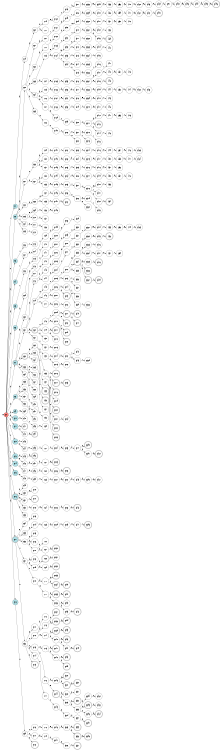 digraph APTAALF {
__start0 [style = invis, shape = none, label = "", width = 0, height = 0];

rankdir=LR;
size="8,5";

s0 [style="filled", color="black", fillcolor="#ff817b" shape="circle", label="q0"];
s1 [style="filled", color="black", fillcolor="powderblue" shape="circle", label="q1"];
s2 [style="filled", color="black", fillcolor="powderblue" shape="circle", label="q2"];
s3 [style="filled", color="black", fillcolor="powderblue" shape="circle", label="q3"];
s4 [style="filled", color="black", fillcolor="powderblue" shape="circle", label="q4"];
s5 [style="filled", color="black", fillcolor="powderblue" shape="circle", label="q5"];
s6 [style="filled", color="black", fillcolor="powderblue" shape="circle", label="q6"];
s7 [style="rounded,filled", color="black", fillcolor="powderblue" shape="doublecircle", label="q7"];
s8 [style="filled", color="black", fillcolor="powderblue" shape="circle", label="q8"];
s9 [style="filled", color="black", fillcolor="powderblue" shape="circle", label="q9"];
s10 [style="filled", color="black", fillcolor="powderblue" shape="circle", label="q10"];
s11 [style="filled", color="black", fillcolor="powderblue" shape="circle", label="q11"];
s12 [style="filled", color="black", fillcolor="powderblue" shape="circle", label="q12"];
s13 [style="filled", color="black", fillcolor="powderblue" shape="circle", label="q13"];
s14 [style="filled", color="black", fillcolor="powderblue" shape="circle", label="q14"];
s15 [style="filled", color="black", fillcolor="powderblue" shape="circle", label="q15"];
s16 [style="rounded,filled", color="black", fillcolor="powderblue" shape="doublecircle", label="q16"];
s17 [style="rounded,filled", color="black", fillcolor="powderblue" shape="doublecircle", label="q17"];
s18 [style="filled", color="black", fillcolor="powderblue" shape="circle", label="q18"];
s19 [style="filled", color="black", fillcolor="white" shape="circle", label="q19"];
s20 [style="filled", color="black", fillcolor="white" shape="circle", label="q20"];
s21 [style="filled", color="black", fillcolor="white" shape="circle", label="q21"];
s22 [style="filled", color="black", fillcolor="white" shape="circle", label="q22"];
s23 [style="filled", color="black", fillcolor="white" shape="circle", label="q23"];
s24 [style="filled", color="black", fillcolor="white" shape="circle", label="q24"];
s25 [style="filled", color="black", fillcolor="white" shape="circle", label="q25"];
s26 [style="filled", color="black", fillcolor="white" shape="circle", label="q26"];
s27 [style="filled", color="black", fillcolor="white" shape="circle", label="q27"];
s28 [style="filled", color="black", fillcolor="white" shape="circle", label="q28"];
s29 [style="filled", color="black", fillcolor="white" shape="circle", label="q29"];
s30 [style="filled", color="black", fillcolor="white" shape="circle", label="q30"];
s31 [style="filled", color="black", fillcolor="white" shape="circle", label="q31"];
s32 [style="rounded,filled", color="black", fillcolor="white" shape="doublecircle", label="q32"];
s33 [style="filled", color="black", fillcolor="white" shape="circle", label="q33"];
s34 [style="filled", color="black", fillcolor="white" shape="circle", label="q34"];
s35 [style="filled", color="black", fillcolor="white" shape="circle", label="q35"];
s36 [style="filled", color="black", fillcolor="white" shape="circle", label="q36"];
s37 [style="filled", color="black", fillcolor="white" shape="circle", label="q37"];
s38 [style="filled", color="black", fillcolor="white" shape="circle", label="q38"];
s39 [style="filled", color="black", fillcolor="white" shape="circle", label="q39"];
s40 [style="filled", color="black", fillcolor="white" shape="circle", label="q40"];
s41 [style="rounded,filled", color="black", fillcolor="white" shape="doublecircle", label="q41"];
s42 [style="filled", color="black", fillcolor="white" shape="circle", label="q42"];
s43 [style="filled", color="black", fillcolor="white" shape="circle", label="q43"];
s44 [style="filled", color="black", fillcolor="white" shape="circle", label="q44"];
s45 [style="filled", color="black", fillcolor="white" shape="circle", label="q45"];
s46 [style="filled", color="black", fillcolor="white" shape="circle", label="q46"];
s47 [style="filled", color="black", fillcolor="white" shape="circle", label="q47"];
s48 [style="filled", color="black", fillcolor="white" shape="circle", label="q48"];
s49 [style="filled", color="black", fillcolor="white" shape="circle", label="q49"];
s50 [style="filled", color="black", fillcolor="white" shape="circle", label="q50"];
s51 [style="filled", color="black", fillcolor="white" shape="circle", label="q51"];
s52 [style="filled", color="black", fillcolor="white" shape="circle", label="q52"];
s53 [style="filled", color="black", fillcolor="white" shape="circle", label="q53"];
s54 [style="filled", color="black", fillcolor="white" shape="circle", label="q54"];
s55 [style="filled", color="black", fillcolor="white" shape="circle", label="q55"];
s56 [style="filled", color="black", fillcolor="white" shape="circle", label="q56"];
s57 [style="filled", color="black", fillcolor="white" shape="circle", label="q57"];
s58 [style="filled", color="black", fillcolor="white" shape="circle", label="q58"];
s59 [style="filled", color="black", fillcolor="white" shape="circle", label="q59"];
s60 [style="filled", color="black", fillcolor="white" shape="circle", label="q60"];
s61 [style="filled", color="black", fillcolor="white" shape="circle", label="q61"];
s62 [style="filled", color="black", fillcolor="white" shape="circle", label="q62"];
s63 [style="filled", color="black", fillcolor="white" shape="circle", label="q63"];
s64 [style="filled", color="black", fillcolor="white" shape="circle", label="q64"];
s65 [style="filled", color="black", fillcolor="white" shape="circle", label="q65"];
s66 [style="filled", color="black", fillcolor="white" shape="circle", label="q66"];
s67 [style="filled", color="black", fillcolor="white" shape="circle", label="q67"];
s68 [style="filled", color="black", fillcolor="white" shape="circle", label="q68"];
s69 [style="filled", color="black", fillcolor="white" shape="circle", label="q69"];
s70 [style="filled", color="black", fillcolor="white" shape="circle", label="q70"];
s71 [style="filled", color="black", fillcolor="white" shape="circle", label="q71"];
s72 [style="filled", color="black", fillcolor="white" shape="circle", label="q72"];
s73 [style="filled", color="black", fillcolor="white" shape="circle", label="q73"];
s74 [style="filled", color="black", fillcolor="white" shape="circle", label="q74"];
s75 [style="filled", color="black", fillcolor="white" shape="circle", label="q75"];
s76 [style="filled", color="black", fillcolor="white" shape="circle", label="q76"];
s77 [style="filled", color="black", fillcolor="white" shape="circle", label="q77"];
s78 [style="filled", color="black", fillcolor="white" shape="circle", label="q78"];
s79 [style="filled", color="black", fillcolor="white" shape="circle", label="q79"];
s80 [style="rounded,filled", color="black", fillcolor="white" shape="doublecircle", label="q80"];
s81 [style="filled", color="black", fillcolor="white" shape="circle", label="q81"];
s82 [style="filled", color="black", fillcolor="white" shape="circle", label="q82"];
s83 [style="filled", color="black", fillcolor="white" shape="circle", label="q83"];
s84 [style="filled", color="black", fillcolor="white" shape="circle", label="q84"];
s85 [style="filled", color="black", fillcolor="white" shape="circle", label="q85"];
s86 [style="filled", color="black", fillcolor="white" shape="circle", label="q86"];
s87 [style="filled", color="black", fillcolor="white" shape="circle", label="q87"];
s88 [style="filled", color="black", fillcolor="white" shape="circle", label="q88"];
s89 [style="filled", color="black", fillcolor="white" shape="circle", label="q89"];
s90 [style="filled", color="black", fillcolor="white" shape="circle", label="q90"];
s91 [style="filled", color="black", fillcolor="white" shape="circle", label="q91"];
s92 [style="filled", color="black", fillcolor="white" shape="circle", label="q92"];
s93 [style="filled", color="black", fillcolor="white" shape="circle", label="q93"];
s94 [style="rounded,filled", color="black", fillcolor="white" shape="doublecircle", label="q94"];
s95 [style="filled", color="black", fillcolor="white" shape="circle", label="q95"];
s96 [style="rounded,filled", color="black", fillcolor="white" shape="doublecircle", label="q96"];
s97 [style="filled", color="black", fillcolor="white" shape="circle", label="q97"];
s98 [style="filled", color="black", fillcolor="white" shape="circle", label="q98"];
s99 [style="filled", color="black", fillcolor="white" shape="circle", label="q99"];
s100 [style="filled", color="black", fillcolor="white" shape="circle", label="q100"];
s101 [style="rounded,filled", color="black", fillcolor="white" shape="doublecircle", label="q101"];
s102 [style="filled", color="black", fillcolor="white" shape="circle", label="q102"];
s103 [style="filled", color="black", fillcolor="white" shape="circle", label="q103"];
s104 [style="filled", color="black", fillcolor="white" shape="circle", label="q104"];
s105 [style="filled", color="black", fillcolor="white" shape="circle", label="q105"];
s106 [style="filled", color="black", fillcolor="white" shape="circle", label="q106"];
s107 [style="filled", color="black", fillcolor="white" shape="circle", label="q107"];
s108 [style="filled", color="black", fillcolor="white" shape="circle", label="q108"];
s109 [style="filled", color="black", fillcolor="white" shape="circle", label="q109"];
s110 [style="filled", color="black", fillcolor="white" shape="circle", label="q110"];
s111 [style="filled", color="black", fillcolor="white" shape="circle", label="q111"];
s112 [style="filled", color="black", fillcolor="white" shape="circle", label="q112"];
s113 [style="filled", color="black", fillcolor="white" shape="circle", label="q113"];
s114 [style="filled", color="black", fillcolor="white" shape="circle", label="q114"];
s115 [style="rounded,filled", color="black", fillcolor="white" shape="doublecircle", label="q115"];
s116 [style="filled", color="black", fillcolor="white" shape="circle", label="q116"];
s117 [style="filled", color="black", fillcolor="white" shape="circle", label="q117"];
s118 [style="rounded,filled", color="black", fillcolor="white" shape="doublecircle", label="q118"];
s119 [style="filled", color="black", fillcolor="white" shape="circle", label="q119"];
s120 [style="filled", color="black", fillcolor="white" shape="circle", label="q120"];
s121 [style="filled", color="black", fillcolor="white" shape="circle", label="q121"];
s122 [style="filled", color="black", fillcolor="white" shape="circle", label="q122"];
s123 [style="filled", color="black", fillcolor="white" shape="circle", label="q123"];
s124 [style="filled", color="black", fillcolor="white" shape="circle", label="q124"];
s125 [style="filled", color="black", fillcolor="white" shape="circle", label="q125"];
s126 [style="filled", color="black", fillcolor="white" shape="circle", label="q126"];
s127 [style="filled", color="black", fillcolor="white" shape="circle", label="q127"];
s128 [style="filled", color="black", fillcolor="white" shape="circle", label="q128"];
s129 [style="filled", color="black", fillcolor="white" shape="circle", label="q129"];
s130 [style="filled", color="black", fillcolor="white" shape="circle", label="q130"];
s131 [style="filled", color="black", fillcolor="white" shape="circle", label="q131"];
s132 [style="filled", color="black", fillcolor="white" shape="circle", label="q132"];
s133 [style="filled", color="black", fillcolor="white" shape="circle", label="q133"];
s134 [style="filled", color="black", fillcolor="white" shape="circle", label="q134"];
s135 [style="filled", color="black", fillcolor="white" shape="circle", label="q135"];
s136 [style="filled", color="black", fillcolor="white" shape="circle", label="q136"];
s137 [style="filled", color="black", fillcolor="white" shape="circle", label="q137"];
s138 [style="filled", color="black", fillcolor="white" shape="circle", label="q138"];
s139 [style="filled", color="black", fillcolor="white" shape="circle", label="q139"];
s140 [style="filled", color="black", fillcolor="white" shape="circle", label="q140"];
s141 [style="filled", color="black", fillcolor="white" shape="circle", label="q141"];
s142 [style="filled", color="black", fillcolor="white" shape="circle", label="q142"];
s143 [style="filled", color="black", fillcolor="white" shape="circle", label="q143"];
s144 [style="filled", color="black", fillcolor="white" shape="circle", label="q144"];
s145 [style="filled", color="black", fillcolor="white" shape="circle", label="q145"];
s146 [style="filled", color="black", fillcolor="white" shape="circle", label="q146"];
s147 [style="filled", color="black", fillcolor="white" shape="circle", label="q147"];
s148 [style="filled", color="black", fillcolor="white" shape="circle", label="q148"];
s149 [style="filled", color="black", fillcolor="white" shape="circle", label="q149"];
s150 [style="filled", color="black", fillcolor="white" shape="circle", label="q150"];
s151 [style="filled", color="black", fillcolor="white" shape="circle", label="q151"];
s152 [style="filled", color="black", fillcolor="white" shape="circle", label="q152"];
s153 [style="filled", color="black", fillcolor="white" shape="circle", label="q153"];
s154 [style="filled", color="black", fillcolor="white" shape="circle", label="q154"];
s155 [style="rounded,filled", color="black", fillcolor="white" shape="doublecircle", label="q155"];
s156 [style="rounded,filled", color="black", fillcolor="white" shape="doublecircle", label="q156"];
s157 [style="filled", color="black", fillcolor="white" shape="circle", label="q157"];
s158 [style="filled", color="black", fillcolor="white" shape="circle", label="q158"];
s159 [style="filled", color="black", fillcolor="white" shape="circle", label="q159"];
s160 [style="filled", color="black", fillcolor="white" shape="circle", label="q160"];
s161 [style="filled", color="black", fillcolor="white" shape="circle", label="q161"];
s162 [style="filled", color="black", fillcolor="white" shape="circle", label="q162"];
s163 [style="filled", color="black", fillcolor="white" shape="circle", label="q163"];
s164 [style="filled", color="black", fillcolor="white" shape="circle", label="q164"];
s165 [style="filled", color="black", fillcolor="white" shape="circle", label="q165"];
s166 [style="filled", color="black", fillcolor="white" shape="circle", label="q166"];
s167 [style="filled", color="black", fillcolor="white" shape="circle", label="q167"];
s168 [style="rounded,filled", color="black", fillcolor="white" shape="doublecircle", label="q168"];
s169 [style="filled", color="black", fillcolor="white" shape="circle", label="q169"];
s170 [style="filled", color="black", fillcolor="white" shape="circle", label="q170"];
s171 [style="filled", color="black", fillcolor="white" shape="circle", label="q171"];
s172 [style="filled", color="black", fillcolor="white" shape="circle", label="q172"];
s173 [style="filled", color="black", fillcolor="white" shape="circle", label="q173"];
s174 [style="filled", color="black", fillcolor="white" shape="circle", label="q174"];
s175 [style="filled", color="black", fillcolor="white" shape="circle", label="q175"];
s176 [style="filled", color="black", fillcolor="white" shape="circle", label="q176"];
s177 [style="filled", color="black", fillcolor="white" shape="circle", label="q177"];
s178 [style="filled", color="black", fillcolor="white" shape="circle", label="q178"];
s179 [style="filled", color="black", fillcolor="white" shape="circle", label="q179"];
s180 [style="filled", color="black", fillcolor="white" shape="circle", label="q180"];
s181 [style="filled", color="black", fillcolor="white" shape="circle", label="q181"];
s182 [style="filled", color="black", fillcolor="white" shape="circle", label="q182"];
s183 [style="filled", color="black", fillcolor="white" shape="circle", label="q183"];
s184 [style="filled", color="black", fillcolor="white" shape="circle", label="q184"];
s185 [style="filled", color="black", fillcolor="white" shape="circle", label="q185"];
s186 [style="filled", color="black", fillcolor="white" shape="circle", label="q186"];
s187 [style="filled", color="black", fillcolor="white" shape="circle", label="q187"];
s188 [style="filled", color="black", fillcolor="white" shape="circle", label="q188"];
s189 [style="filled", color="black", fillcolor="white" shape="circle", label="q189"];
s190 [style="filled", color="black", fillcolor="white" shape="circle", label="q190"];
s191 [style="filled", color="black", fillcolor="white" shape="circle", label="q191"];
s192 [style="filled", color="black", fillcolor="white" shape="circle", label="q192"];
s193 [style="filled", color="black", fillcolor="white" shape="circle", label="q193"];
s194 [style="filled", color="black", fillcolor="white" shape="circle", label="q194"];
s195 [style="filled", color="black", fillcolor="white" shape="circle", label="q195"];
s196 [style="filled", color="black", fillcolor="white" shape="circle", label="q196"];
s197 [style="filled", color="black", fillcolor="white" shape="circle", label="q197"];
s198 [style="filled", color="black", fillcolor="white" shape="circle", label="q198"];
s199 [style="filled", color="black", fillcolor="white" shape="circle", label="q199"];
s200 [style="filled", color="black", fillcolor="white" shape="circle", label="q200"];
s201 [style="filled", color="black", fillcolor="white" shape="circle", label="q201"];
s202 [style="filled", color="black", fillcolor="white" shape="circle", label="q202"];
s203 [style="filled", color="black", fillcolor="white" shape="circle", label="q203"];
s204 [style="filled", color="black", fillcolor="white" shape="circle", label="q204"];
s205 [style="filled", color="black", fillcolor="white" shape="circle", label="q205"];
s206 [style="filled", color="black", fillcolor="white" shape="circle", label="q206"];
s207 [style="filled", color="black", fillcolor="white" shape="circle", label="q207"];
s208 [style="filled", color="black", fillcolor="white" shape="circle", label="q208"];
s209 [style="filled", color="black", fillcolor="white" shape="circle", label="q209"];
s210 [style="filled", color="black", fillcolor="white" shape="circle", label="q210"];
s211 [style="rounded,filled", color="black", fillcolor="white" shape="doublecircle", label="q211"];
s212 [style="filled", color="black", fillcolor="white" shape="circle", label="q212"];
s213 [style="filled", color="black", fillcolor="white" shape="circle", label="q213"];
s214 [style="filled", color="black", fillcolor="white" shape="circle", label="q214"];
s215 [style="filled", color="black", fillcolor="white" shape="circle", label="q215"];
s216 [style="rounded,filled", color="black", fillcolor="white" shape="doublecircle", label="q216"];
s217 [style="rounded,filled", color="black", fillcolor="white" shape="doublecircle", label="q217"];
s218 [style="rounded,filled", color="black", fillcolor="white" shape="doublecircle", label="q218"];
s219 [style="filled", color="black", fillcolor="white" shape="circle", label="q219"];
s220 [style="rounded,filled", color="black", fillcolor="white" shape="doublecircle", label="q220"];
s221 [style="filled", color="black", fillcolor="white" shape="circle", label="q221"];
s222 [style="rounded,filled", color="black", fillcolor="white" shape="doublecircle", label="q222"];
s223 [style="rounded,filled", color="black", fillcolor="white" shape="doublecircle", label="q223"];
s224 [style="filled", color="black", fillcolor="white" shape="circle", label="q224"];
s225 [style="rounded,filled", color="black", fillcolor="white" shape="doublecircle", label="q225"];
s226 [style="filled", color="black", fillcolor="white" shape="circle", label="q226"];
s227 [style="filled", color="black", fillcolor="white" shape="circle", label="q227"];
s228 [style="filled", color="black", fillcolor="white" shape="circle", label="q228"];
s229 [style="filled", color="black", fillcolor="white" shape="circle", label="q229"];
s230 [style="rounded,filled", color="black", fillcolor="white" shape="doublecircle", label="q230"];
s231 [style="filled", color="black", fillcolor="white" shape="circle", label="q231"];
s232 [style="rounded,filled", color="black", fillcolor="white" shape="doublecircle", label="q232"];
s233 [style="rounded,filled", color="black", fillcolor="white" shape="doublecircle", label="q233"];
s234 [style="rounded,filled", color="black", fillcolor="white" shape="doublecircle", label="q234"];
s235 [style="rounded,filled", color="black", fillcolor="white" shape="doublecircle", label="q235"];
s236 [style="filled", color="black", fillcolor="white" shape="circle", label="q236"];
s237 [style="rounded,filled", color="black", fillcolor="white" shape="doublecircle", label="q237"];
s238 [style="rounded,filled", color="black", fillcolor="white" shape="doublecircle", label="q238"];
s239 [style="rounded,filled", color="black", fillcolor="white" shape="doublecircle", label="q239"];
s240 [style="filled", color="black", fillcolor="white" shape="circle", label="q240"];
s241 [style="rounded,filled", color="black", fillcolor="white" shape="doublecircle", label="q241"];
s242 [style="filled", color="black", fillcolor="white" shape="circle", label="q242"];
s243 [style="filled", color="black", fillcolor="white" shape="circle", label="q243"];
s244 [style="rounded,filled", color="black", fillcolor="white" shape="doublecircle", label="q244"];
s245 [style="filled", color="black", fillcolor="white" shape="circle", label="q245"];
s246 [style="filled", color="black", fillcolor="white" shape="circle", label="q246"];
s247 [style="filled", color="black", fillcolor="white" shape="circle", label="q247"];
s248 [style="filled", color="black", fillcolor="white" shape="circle", label="q248"];
s249 [style="filled", color="black", fillcolor="white" shape="circle", label="q249"];
s250 [style="filled", color="black", fillcolor="white" shape="circle", label="q250"];
s251 [style="filled", color="black", fillcolor="white" shape="circle", label="q251"];
s252 [style="filled", color="black", fillcolor="white" shape="circle", label="q252"];
s253 [style="filled", color="black", fillcolor="white" shape="circle", label="q253"];
s254 [style="filled", color="black", fillcolor="white" shape="circle", label="q254"];
s255 [style="filled", color="black", fillcolor="white" shape="circle", label="q255"];
s256 [style="filled", color="black", fillcolor="white" shape="circle", label="q256"];
s257 [style="filled", color="black", fillcolor="white" shape="circle", label="q257"];
s258 [style="filled", color="black", fillcolor="white" shape="circle", label="q258"];
s259 [style="filled", color="black", fillcolor="white" shape="circle", label="q259"];
s260 [style="filled", color="black", fillcolor="white" shape="circle", label="q260"];
s261 [style="filled", color="black", fillcolor="white" shape="circle", label="q261"];
s262 [style="filled", color="black", fillcolor="white" shape="circle", label="q262"];
s263 [style="filled", color="black", fillcolor="white" shape="circle", label="q263"];
s264 [style="filled", color="black", fillcolor="white" shape="circle", label="q264"];
s265 [style="filled", color="black", fillcolor="white" shape="circle", label="q265"];
s266 [style="filled", color="black", fillcolor="white" shape="circle", label="q266"];
s267 [style="rounded,filled", color="black", fillcolor="white" shape="doublecircle", label="q267"];
s268 [style="filled", color="black", fillcolor="white" shape="circle", label="q268"];
s269 [style="filled", color="black", fillcolor="white" shape="circle", label="q269"];
s270 [style="filled", color="black", fillcolor="white" shape="circle", label="q270"];
s271 [style="filled", color="black", fillcolor="white" shape="circle", label="q271"];
s272 [style="filled", color="black", fillcolor="white" shape="circle", label="q272"];
s273 [style="filled", color="black", fillcolor="white" shape="circle", label="q273"];
s274 [style="filled", color="black", fillcolor="white" shape="circle", label="q274"];
s275 [style="rounded,filled", color="black", fillcolor="white" shape="doublecircle", label="q275"];
s276 [style="filled", color="black", fillcolor="white" shape="circle", label="q276"];
s277 [style="rounded,filled", color="black", fillcolor="white" shape="doublecircle", label="q277"];
s278 [style="rounded,filled", color="black", fillcolor="white" shape="doublecircle", label="q278"];
s279 [style="rounded,filled", color="black", fillcolor="white" shape="doublecircle", label="q279"];
s280 [style="rounded,filled", color="black", fillcolor="white" shape="doublecircle", label="q280"];
s281 [style="filled", color="black", fillcolor="white" shape="circle", label="q281"];
s282 [style="filled", color="black", fillcolor="white" shape="circle", label="q282"];
s283 [style="rounded,filled", color="black", fillcolor="white" shape="doublecircle", label="q283"];
s284 [style="filled", color="black", fillcolor="white" shape="circle", label="q284"];
s285 [style="filled", color="black", fillcolor="white" shape="circle", label="q285"];
s286 [style="rounded,filled", color="black", fillcolor="white" shape="doublecircle", label="q286"];
s287 [style="filled", color="black", fillcolor="white" shape="circle", label="q287"];
s288 [style="filled", color="black", fillcolor="white" shape="circle", label="q288"];
s289 [style="filled", color="black", fillcolor="white" shape="circle", label="q289"];
s290 [style="rounded,filled", color="black", fillcolor="white" shape="doublecircle", label="q290"];
s291 [style="rounded,filled", color="black", fillcolor="white" shape="doublecircle", label="q291"];
s292 [style="filled", color="black", fillcolor="white" shape="circle", label="q292"];
s293 [style="filled", color="black", fillcolor="white" shape="circle", label="q293"];
s294 [style="rounded,filled", color="black", fillcolor="white" shape="doublecircle", label="q294"];
s295 [style="rounded,filled", color="black", fillcolor="white" shape="doublecircle", label="q295"];
s296 [style="rounded,filled", color="black", fillcolor="white" shape="doublecircle", label="q296"];
s297 [style="filled", color="black", fillcolor="white" shape="circle", label="q297"];
s298 [style="rounded,filled", color="black", fillcolor="white" shape="doublecircle", label="q298"];
s299 [style="rounded,filled", color="black", fillcolor="white" shape="doublecircle", label="q299"];
s300 [style="rounded,filled", color="black", fillcolor="white" shape="doublecircle", label="q300"];
s301 [style="rounded,filled", color="black", fillcolor="white" shape="doublecircle", label="q301"];
s302 [style="filled", color="black", fillcolor="white" shape="circle", label="q302"];
s303 [style="filled", color="black", fillcolor="white" shape="circle", label="q303"];
s304 [style="filled", color="black", fillcolor="white" shape="circle", label="q304"];
s305 [style="filled", color="black", fillcolor="white" shape="circle", label="q305"];
s306 [style="filled", color="black", fillcolor="white" shape="circle", label="q306"];
s307 [style="filled", color="black", fillcolor="white" shape="circle", label="q307"];
s308 [style="filled", color="black", fillcolor="white" shape="circle", label="q308"];
s309 [style="filled", color="black", fillcolor="white" shape="circle", label="q309"];
s310 [style="filled", color="black", fillcolor="white" shape="circle", label="q310"];
s311 [style="filled", color="black", fillcolor="white" shape="circle", label="q311"];
s312 [style="filled", color="black", fillcolor="white" shape="circle", label="q312"];
s313 [style="filled", color="black", fillcolor="white" shape="circle", label="q313"];
s314 [style="filled", color="black", fillcolor="white" shape="circle", label="q314"];
s315 [style="filled", color="black", fillcolor="white" shape="circle", label="q315"];
s316 [style="filled", color="black", fillcolor="white" shape="circle", label="q316"];
s317 [style="filled", color="black", fillcolor="white" shape="circle", label="q317"];
s318 [style="filled", color="black", fillcolor="white" shape="circle", label="q318"];
s319 [style="filled", color="black", fillcolor="white" shape="circle", label="q319"];
s320 [style="filled", color="black", fillcolor="white" shape="circle", label="q320"];
s321 [style="filled", color="black", fillcolor="white" shape="circle", label="q321"];
s322 [style="filled", color="black", fillcolor="white" shape="circle", label="q322"];
s323 [style="filled", color="black", fillcolor="white" shape="circle", label="q323"];
s324 [style="filled", color="black", fillcolor="white" shape="circle", label="q324"];
s325 [style="filled", color="black", fillcolor="white" shape="circle", label="q325"];
s326 [style="filled", color="black", fillcolor="white" shape="circle", label="q326"];
s327 [style="filled", color="black", fillcolor="white" shape="circle", label="q327"];
s328 [style="filled", color="black", fillcolor="white" shape="circle", label="q328"];
s329 [style="filled", color="black", fillcolor="white" shape="circle", label="q329"];
s330 [style="filled", color="black", fillcolor="white" shape="circle", label="q330"];
s331 [style="filled", color="black", fillcolor="white" shape="circle", label="q331"];
s332 [style="filled", color="black", fillcolor="white" shape="circle", label="q332"];
s333 [style="filled", color="black", fillcolor="white" shape="circle", label="q333"];
s334 [style="rounded,filled", color="black", fillcolor="white" shape="doublecircle", label="q334"];
s335 [style="filled", color="black", fillcolor="white" shape="circle", label="q335"];
s336 [style="filled", color="black", fillcolor="white" shape="circle", label="q336"];
s337 [style="filled", color="black", fillcolor="white" shape="circle", label="q337"];
s338 [style="filled", color="black", fillcolor="white" shape="circle", label="q338"];
s339 [style="filled", color="black", fillcolor="white" shape="circle", label="q339"];
s340 [style="rounded,filled", color="black", fillcolor="white" shape="doublecircle", label="q340"];
s341 [style="rounded,filled", color="black", fillcolor="white" shape="doublecircle", label="q341"];
s342 [style="filled", color="black", fillcolor="white" shape="circle", label="q342"];
s343 [style="filled", color="black", fillcolor="white" shape="circle", label="q343"];
s344 [style="filled", color="black", fillcolor="white" shape="circle", label="q344"];
s345 [style="filled", color="black", fillcolor="white" shape="circle", label="q345"];
s346 [style="rounded,filled", color="black", fillcolor="white" shape="doublecircle", label="q346"];
s347 [style="filled", color="black", fillcolor="white" shape="circle", label="q347"];
s348 [style="rounded,filled", color="black", fillcolor="white" shape="doublecircle", label="q348"];
s349 [style="rounded,filled", color="black", fillcolor="white" shape="doublecircle", label="q349"];
s350 [style="rounded,filled", color="black", fillcolor="white" shape="doublecircle", label="q350"];
s351 [style="filled", color="black", fillcolor="white" shape="circle", label="q351"];
s352 [style="rounded,filled", color="black", fillcolor="white" shape="doublecircle", label="q352"];
s353 [style="filled", color="black", fillcolor="white" shape="circle", label="q353"];
s354 [style="filled", color="black", fillcolor="white" shape="circle", label="q354"];
s355 [style="rounded,filled", color="black", fillcolor="white" shape="doublecircle", label="q355"];
s356 [style="rounded,filled", color="black", fillcolor="white" shape="doublecircle", label="q356"];
s357 [style="rounded,filled", color="black", fillcolor="white" shape="doublecircle", label="q357"];
s358 [style="filled", color="black", fillcolor="white" shape="circle", label="q358"];
s359 [style="filled", color="black", fillcolor="white" shape="circle", label="q359"];
s360 [style="filled", color="black", fillcolor="white" shape="circle", label="q360"];
s361 [style="filled", color="black", fillcolor="white" shape="circle", label="q361"];
s362 [style="filled", color="black", fillcolor="white" shape="circle", label="q362"];
s363 [style="filled", color="black", fillcolor="white" shape="circle", label="q363"];
s364 [style="filled", color="black", fillcolor="white" shape="circle", label="q364"];
s365 [style="filled", color="black", fillcolor="white" shape="circle", label="q365"];
s366 [style="filled", color="black", fillcolor="white" shape="circle", label="q366"];
s367 [style="filled", color="black", fillcolor="white" shape="circle", label="q367"];
s368 [style="filled", color="black", fillcolor="white" shape="circle", label="q368"];
s369 [style="filled", color="black", fillcolor="white" shape="circle", label="q369"];
s370 [style="filled", color="black", fillcolor="white" shape="circle", label="q370"];
s371 [style="filled", color="black", fillcolor="white" shape="circle", label="q371"];
s372 [style="filled", color="black", fillcolor="white" shape="circle", label="q372"];
s373 [style="filled", color="black", fillcolor="white" shape="circle", label="q373"];
s374 [style="filled", color="black", fillcolor="white" shape="circle", label="q374"];
s375 [style="filled", color="black", fillcolor="white" shape="circle", label="q375"];
s376 [style="filled", color="black", fillcolor="white" shape="circle", label="q376"];
s377 [style="filled", color="black", fillcolor="white" shape="circle", label="q377"];
s378 [style="filled", color="black", fillcolor="white" shape="circle", label="q378"];
s379 [style="filled", color="black", fillcolor="white" shape="circle", label="q379"];
s380 [style="filled", color="black", fillcolor="white" shape="circle", label="q380"];
s381 [style="filled", color="black", fillcolor="white" shape="circle", label="q381"];
s382 [style="filled", color="black", fillcolor="white" shape="circle", label="q382"];
s383 [style="filled", color="black", fillcolor="white" shape="circle", label="q383"];
s384 [style="filled", color="black", fillcolor="white" shape="circle", label="q384"];
s385 [style="filled", color="black", fillcolor="white" shape="circle", label="q385"];
s386 [style="rounded,filled", color="black", fillcolor="white" shape="doublecircle", label="q386"];
s387 [style="rounded,filled", color="black", fillcolor="white" shape="doublecircle", label="q387"];
s388 [style="filled", color="black", fillcolor="white" shape="circle", label="q388"];
s389 [style="filled", color="black", fillcolor="white" shape="circle", label="q389"];
s390 [style="rounded,filled", color="black", fillcolor="white" shape="doublecircle", label="q390"];
s391 [style="filled", color="black", fillcolor="white" shape="circle", label="q391"];
s392 [style="filled", color="black", fillcolor="white" shape="circle", label="q392"];
s393 [style="rounded,filled", color="black", fillcolor="white" shape="doublecircle", label="q393"];
s394 [style="filled", color="black", fillcolor="white" shape="circle", label="q394"];
s395 [style="rounded,filled", color="black", fillcolor="white" shape="doublecircle", label="q395"];
s396 [style="filled", color="black", fillcolor="white" shape="circle", label="q396"];
s397 [style="rounded,filled", color="black", fillcolor="white" shape="doublecircle", label="q397"];
s398 [style="rounded,filled", color="black", fillcolor="white" shape="doublecircle", label="q398"];
s399 [style="filled", color="black", fillcolor="white" shape="circle", label="q399"];
s400 [style="filled", color="black", fillcolor="white" shape="circle", label="q400"];
s401 [style="filled", color="black", fillcolor="white" shape="circle", label="q401"];
s402 [style="filled", color="black", fillcolor="white" shape="circle", label="q402"];
s403 [style="filled", color="black", fillcolor="white" shape="circle", label="q403"];
s404 [style="filled", color="black", fillcolor="white" shape="circle", label="q404"];
s405 [style="filled", color="black", fillcolor="white" shape="circle", label="q405"];
s406 [style="filled", color="black", fillcolor="white" shape="circle", label="q406"];
s407 [style="filled", color="black", fillcolor="white" shape="circle", label="q407"];
s408 [style="filled", color="black", fillcolor="white" shape="circle", label="q408"];
s409 [style="filled", color="black", fillcolor="white" shape="circle", label="q409"];
s410 [style="filled", color="black", fillcolor="white" shape="circle", label="q410"];
s411 [style="filled", color="black", fillcolor="white" shape="circle", label="q411"];
s412 [style="filled", color="black", fillcolor="white" shape="circle", label="q412"];
s413 [style="rounded,filled", color="black", fillcolor="white" shape="doublecircle", label="q413"];
s414 [style="filled", color="black", fillcolor="white" shape="circle", label="q414"];
s415 [style="filled", color="black", fillcolor="white" shape="circle", label="q415"];
s416 [style="filled", color="black", fillcolor="white" shape="circle", label="q416"];
s417 [style="filled", color="black", fillcolor="white" shape="circle", label="q417"];
s418 [style="filled", color="black", fillcolor="white" shape="circle", label="q418"];
s419 [style="filled", color="black", fillcolor="white" shape="circle", label="q419"];
s420 [style="filled", color="black", fillcolor="white" shape="circle", label="q420"];
s421 [style="filled", color="black", fillcolor="white" shape="circle", label="q421"];
s422 [style="filled", color="black", fillcolor="white" shape="circle", label="q422"];
s423 [style="filled", color="black", fillcolor="white" shape="circle", label="q423"];
s424 [style="filled", color="black", fillcolor="white" shape="circle", label="q424"];
s425 [style="filled", color="black", fillcolor="white" shape="circle", label="q425"];
s426 [style="filled", color="black", fillcolor="white" shape="circle", label="q426"];
s427 [style="filled", color="black", fillcolor="white" shape="circle", label="q427"];
s428 [style="rounded,filled", color="black", fillcolor="white" shape="doublecircle", label="q428"];
s429 [style="rounded,filled", color="black", fillcolor="white" shape="doublecircle", label="q429"];
s430 [style="rounded,filled", color="black", fillcolor="white" shape="doublecircle", label="q430"];
s431 [style="filled", color="black", fillcolor="white" shape="circle", label="q431"];
s432 [style="filled", color="black", fillcolor="white" shape="circle", label="q432"];
s433 [style="filled", color="black", fillcolor="white" shape="circle", label="q433"];
s434 [style="rounded,filled", color="black", fillcolor="white" shape="doublecircle", label="q434"];
s435 [style="filled", color="black", fillcolor="white" shape="circle", label="q435"];
s436 [style="filled", color="black", fillcolor="white" shape="circle", label="q436"];
s437 [style="filled", color="black", fillcolor="white" shape="circle", label="q437"];
s438 [style="filled", color="black", fillcolor="white" shape="circle", label="q438"];
s439 [style="rounded,filled", color="black", fillcolor="white" shape="doublecircle", label="q439"];
s440 [style="filled", color="black", fillcolor="white" shape="circle", label="q440"];
s441 [style="filled", color="black", fillcolor="white" shape="circle", label="q441"];
s442 [style="filled", color="black", fillcolor="white" shape="circle", label="q442"];
s443 [style="rounded,filled", color="black", fillcolor="white" shape="doublecircle", label="q443"];
s444 [style="filled", color="black", fillcolor="white" shape="circle", label="q444"];
s445 [style="filled", color="black", fillcolor="white" shape="circle", label="q445"];
s446 [style="filled", color="black", fillcolor="white" shape="circle", label="q446"];
s447 [style="filled", color="black", fillcolor="white" shape="circle", label="q447"];
s448 [style="filled", color="black", fillcolor="white" shape="circle", label="q448"];
s449 [style="filled", color="black", fillcolor="white" shape="circle", label="q449"];
s450 [style="filled", color="black", fillcolor="white" shape="circle", label="q450"];
s451 [style="filled", color="black", fillcolor="white" shape="circle", label="q451"];
s452 [style="filled", color="black", fillcolor="white" shape="circle", label="q452"];
s453 [style="filled", color="black", fillcolor="white" shape="circle", label="q453"];
s454 [style="rounded,filled", color="black", fillcolor="white" shape="doublecircle", label="q454"];
s455 [style="filled", color="black", fillcolor="white" shape="circle", label="q455"];
s456 [style="rounded,filled", color="black", fillcolor="white" shape="doublecircle", label="q456"];
s457 [style="filled", color="black", fillcolor="white" shape="circle", label="q457"];
s458 [style="filled", color="black", fillcolor="white" shape="circle", label="q458"];
s459 [style="filled", color="black", fillcolor="white" shape="circle", label="q459"];
s460 [style="filled", color="black", fillcolor="white" shape="circle", label="q460"];
s461 [style="filled", color="black", fillcolor="white" shape="circle", label="q461"];
s462 [style="filled", color="black", fillcolor="white" shape="circle", label="q462"];
s463 [style="filled", color="black", fillcolor="white" shape="circle", label="q463"];
s464 [style="filled", color="black", fillcolor="white" shape="circle", label="q464"];
s465 [style="filled", color="black", fillcolor="white" shape="circle", label="q465"];
s466 [style="filled", color="black", fillcolor="white" shape="circle", label="q466"];
s467 [style="filled", color="black", fillcolor="white" shape="circle", label="q467"];
s468 [style="filled", color="black", fillcolor="white" shape="circle", label="q468"];
s469 [style="filled", color="black", fillcolor="white" shape="circle", label="q469"];
s470 [style="filled", color="black", fillcolor="white" shape="circle", label="q470"];
s471 [style="filled", color="black", fillcolor="white" shape="circle", label="q471"];
s472 [style="filled", color="black", fillcolor="white" shape="circle", label="q472"];
s473 [style="filled", color="black", fillcolor="white" shape="circle", label="q473"];
s474 [style="filled", color="black", fillcolor="white" shape="circle", label="q474"];
s475 [style="filled", color="black", fillcolor="white" shape="circle", label="q475"];
s476 [style="filled", color="black", fillcolor="white" shape="circle", label="q476"];
s477 [style="filled", color="black", fillcolor="white" shape="circle", label="q477"];
s478 [style="filled", color="black", fillcolor="white" shape="circle", label="q478"];
s479 [style="filled", color="black", fillcolor="white" shape="circle", label="q479"];
s480 [style="filled", color="black", fillcolor="white" shape="circle", label="q480"];
s481 [style="filled", color="black", fillcolor="white" shape="circle", label="q481"];
s482 [style="filled", color="black", fillcolor="white" shape="circle", label="q482"];
s483 [style="filled", color="black", fillcolor="white" shape="circle", label="q483"];
s484 [style="filled", color="black", fillcolor="white" shape="circle", label="q484"];
s485 [style="filled", color="black", fillcolor="white" shape="circle", label="q485"];
s486 [style="filled", color="black", fillcolor="white" shape="circle", label="q486"];
s487 [style="filled", color="black", fillcolor="white" shape="circle", label="q487"];
s488 [style="filled", color="black", fillcolor="white" shape="circle", label="q488"];
s489 [style="filled", color="black", fillcolor="white" shape="circle", label="q489"];
s490 [style="rounded,filled", color="black", fillcolor="white" shape="doublecircle", label="q490"];
s491 [style="filled", color="black", fillcolor="white" shape="circle", label="q491"];
s492 [style="filled", color="black", fillcolor="white" shape="circle", label="q492"];
s493 [style="filled", color="black", fillcolor="white" shape="circle", label="q493"];
s494 [style="filled", color="black", fillcolor="white" shape="circle", label="q494"];
s495 [style="filled", color="black", fillcolor="white" shape="circle", label="q495"];
s496 [style="rounded,filled", color="black", fillcolor="white" shape="doublecircle", label="q496"];
subgraph cluster_main { 
	graph [pad=".75", ranksep="0.15", nodesep="0.15"];
	 style=invis; 
	__start0 -> s0 [penwidth=2];
}
s0 -> s1 [label="1"];
s0 -> s2 [label="2"];
s0 -> s3 [label="3"];
s0 -> s4 [label="5"];
s0 -> s5 [label="6"];
s0 -> s6 [label="7"];
s0 -> s7 [label="8"];
s0 -> s8 [label="9"];
s0 -> s9 [label="b"];
s0 -> s10 [label="d"];
s0 -> s11 [label="q"];
s0 -> s12 [label="r"];
s0 -> s13 [label="s"];
s0 -> s14 [label="t"];
s0 -> s15 [label="v"];
s0 -> s16 [label="w"];
s0 -> s17 [label="x"];
s0 -> s18 [label="y"];
s1 -> s19 [label="3"];
s2 -> s20 [label="3"];
s2 -> s21 [label="8"];
s2 -> s22 [label="9"];
s2 -> s23 [label="d"];
s2 -> s24 [label="t"];
s2 -> s25 [label="w"];
s3 -> s26 [label="t"];
s4 -> s27 [label="7"];
s5 -> s28 [label="7"];
s6 -> s29 [label="k"];
s7 -> s30 [label="3"];
s7 -> s31 [label="9"];
s7 -> s32 [label="d"];
s7 -> s33 [label="e"];
s7 -> s34 [label="s"];
s8 -> s35 [label="8"];
s8 -> s36 [label="d"];
s8 -> s37 [label="r"];
s8 -> s38 [label="s"];
s9 -> s39 [label="c"];
s10 -> s40 [label="s"];
s11 -> s41 [label="r"];
s11 -> s42 [label="w"];
s12 -> s43 [label="7"];
s12 -> s44 [label="x"];
s13 -> s45 [label="d"];
s13 -> s46 [label="e"];
s14 -> s47 [label="s"];
s15 -> s48 [label="x"];
s16 -> s49 [label="9"];
s16 -> s50 [label="e"];
s16 -> s51 [label="q"];
s16 -> s52 [label="t"];
s16 -> s53 [label="y"];
s17 -> s54 [label="e"];
s17 -> s55 [label="r"];
s17 -> s56 [label="s"];
s17 -> s57 [label="t"];
s17 -> s58 [label="w"];
s18 -> s59 [label="w"];
s19 -> s60 [label="6"];
s20 -> s61 [label="1"];
s20 -> s62 [label="2"];
s20 -> s63 [label="6"];
s20 -> s64 [label="9"];
s20 -> s65 [label="d"];
s21 -> s66 [label="2"];
s21 -> s67 [label="9"];
s22 -> s68 [label="d"];
s23 -> s69 [label="e"];
s23 -> s70 [label="s"];
s24 -> s71 [label="q"];
s25 -> s72 [label="r"];
s26 -> s73 [label="r"];
s27 -> s74 [label="k"];
s28 -> s75 [label="k"];
s29 -> s76 [label="q"];
s30 -> s77 [label="6"];
s31 -> s78 [label="3"];
s31 -> s79 [label="d"];
s31 -> s80 [label="e"];
s31 -> s81 [label="s"];
s32 -> s82 [label="e"];
s32 -> s83 [label="s"];
s32 -> s84 [label="t"];
s33 -> s85 [label="s"];
s33 -> s86 [label="t"];
s33 -> s87 [label="w"];
s34 -> s88 [label="r"];
s34 -> s89 [label="w"];
s36 -> s90 [label="s"];
s38 -> s91 [label="r"];
s38 -> s92 [label="x"];
s40 -> s93 [label="t"];
s42 -> s94 [label="q"];
s44 -> s95 [label="w"];
s45 -> s96 [label="9"];
s46 -> s97 [label="d"];
s47 -> s98 [label="e"];
s48 -> s99 [label="w"];
s50 -> s100 [label="8"];
s51 -> s101 [label="r"];
s52 -> s102 [label="s"];
s54 -> s103 [label="8"];
s55 -> s104 [label="q"];
s56 -> s105 [label="8"];
s56 -> s106 [label="9"];
s56 -> s107 [label="d"];
s57 -> s108 [label="d"];
s57 -> s109 [label="e"];
s57 -> s110 [label="s"];
s58 -> s111 [label="e"];
s58 -> s112 [label="s"];
s58 -> s113 [label="t"];
s58 -> s114 [label="x"];
s58 -> s115 [label="y"];
s59 -> s116 [label="t"];
s59 -> s117 [label="x"];
s59 -> s118 [label="y"];
s60 -> s119 [label="d"];
s60 -> s120 [label="k"];
s61 -> s121 [label="3"];
s62 -> s122 [label="3"];
s63 -> s123 [label="7"];
s63 -> s124 [label="d"];
s64 -> s125 [label="3"];
s64 -> s126 [label="6"];
s64 -> s127 [label="d"];
s65 -> s128 [label="e"];
s66 -> s129 [label="3"];
s66 -> s130 [label="8"];
s66 -> s131 [label="9"];
s67 -> s132 [label="3"];
s67 -> s133 [label="d"];
s68 -> s134 [label="e"];
s68 -> s135 [label="s"];
s69 -> s136 [label="t"];
s70 -> s137 [label="w"];
s71 -> s138 [label="x"];
s74 -> s139 [label="s"];
s75 -> s140 [label="s"];
s76 -> s141 [label="w"];
s77 -> s142 [label="e"];
s78 -> s143 [label="9"];
s78 -> s144 [label="d"];
s79 -> s145 [label="e"];
s79 -> s146 [label="s"];
s79 -> s147 [label="t"];
s80 -> s148 [label="s"];
s80 -> s149 [label="t"];
s80 -> s150 [label="w"];
s81 -> s151 [label="t"];
s82 -> s152 [label="s"];
s82 -> s153 [label="t"];
s83 -> s154 [label="t"];
s83 -> s155 [label="w"];
s85 -> s156 [label="w"];
s86 -> s157 [label="r"];
s90 -> s158 [label="x"];
s93 -> s159 [label="w"];
s95 -> s160 [label="t"];
s97 -> s161 [label="9"];
s98 -> s162 [label="d"];
s99 -> s163 [label="t"];
s102 -> s164 [label="e"];
s104 -> s165 [label="w"];
s107 -> s166 [label="8"];
s107 -> s167 [label="9"];
s109 -> s168 [label="9"];
s109 -> s169 [label="d"];
s110 -> s170 [label="d"];
s110 -> s171 [label="e"];
s112 -> s172 [label="9"];
s112 -> s173 [label="d"];
s112 -> s174 [label="e"];
s113 -> s175 [label="e"];
s113 -> s176 [label="s"];
s114 -> s177 [label="w"];
s116 -> s178 [label="s"];
s117 -> s179 [label="q"];
s119 -> s180 [label="e"];
s121 -> s181 [label="1"];
s122 -> s182 [label="9"];
s123 -> s183 [label="e"];
s123 -> s184 [label="k"];
s124 -> s185 [label="e"];
s125 -> s186 [label="9"];
s126 -> s187 [label="7"];
s127 -> s188 [label="7"];
s127 -> s189 [label="e"];
s128 -> s190 [label="s"];
s129 -> s191 [label="6"];
s130 -> s192 [label="9"];
s131 -> s193 [label="d"];
s132 -> s194 [label="9"];
s133 -> s195 [label="e"];
s134 -> s196 [label="s"];
s135 -> s197 [label="t"];
s136 -> s198 [label="x"];
s139 -> s199 [label="y"];
s140 -> s200 [label="m"];
s141 -> s201 [label="r"];
s142 -> s202 [label="q"];
s143 -> s203 [label="d"];
s144 -> s204 [label="e"];
s145 -> s205 [label="s"];
s146 -> s206 [label="t"];
s146 -> s207 [label="w"];
s147 -> s208 [label="w"];
s148 -> s209 [label="t"];
s148 -> s210 [label="w"];
s149 -> s211 [label="w"];
s149 -> s212 [label="x"];
s151 -> s213 [label="w"];
s152 -> s214 [label="t"];
s152 -> s215 [label="w"];
s153 -> s216 [label="r"];
s153 -> s217 [label="w"];
s153 -> s218 [label="x"];
s154 -> s219 [label="q"];
s154 -> s220 [label="r"];
s154 -> s221 [label="w"];
s154 -> s222 [label="x"];
s155 -> s223 [label="r"];
s160 -> s224 [label="s"];
s161 -> s225 [label="8"];
s162 -> s226 [label="9"];
s163 -> s227 [label="s"];
s164 -> s228 [label="d"];
s165 -> s229 [label="q"];
s167 -> s230 [label="8"];
s168 -> s231 [label="8"];
s169 -> s232 [label="8"];
s170 -> s233 [label="8"];
s170 -> s234 [label="9"];
s171 -> s235 [label="9"];
s171 -> s236 [label="d"];
s173 -> s237 [label="8"];
s173 -> s238 [label="9"];
s174 -> s239 [label="9"];
s174 -> s240 [label="d"];
s175 -> s241 [label="9"];
s175 -> s242 [label="d"];
s176 -> s243 [label="d"];
s176 -> s244 [label="e"];
s177 -> s245 [label="s"];
s178 -> s246 [label="e"];
s179 -> s247 [label="w"];
s180 -> s248 [label="s"];
s181 -> s249 [label="3"];
s182 -> s250 [label="d"];
s183 -> s251 [label="s"];
s184 -> s252 [label="m"];
s184 -> s253 [label="s"];
s184 -> s254 [label="t"];
s185 -> s255 [label="s"];
s186 -> s256 [label="d"];
s187 -> s257 [label="e"];
s188 -> s258 [label="e"];
s189 -> s259 [label="s"];
s190 -> s260 [label="t"];
s191 -> s261 [label="7"];
s192 -> s262 [label="3"];
s193 -> s263 [label="e"];
s194 -> s264 [label="d"];
s195 -> s265 [label="s"];
s196 -> s266 [label="t"];
s197 -> s267 [label="w"];
s200 -> s268 [label="q"];
s201 -> s269 [label="x"];
s203 -> s270 [label="e"];
s204 -> s271 [label="s"];
s205 -> s272 [label="t"];
s205 -> s273 [label="w"];
s206 -> s274 [label="w"];
s206 -> s275 [label="x"];
s208 -> s276 [label="r"];
s209 -> s277 [label="w"];
s209 -> s278 [label="x"];
s210 -> s279 [label="r"];
s210 -> s280 [label="x"];
s214 -> s281 [label="w"];
s215 -> s282 [label="x"];
s217 -> s283 [label="r"];
s221 -> s284 [label="r"];
s224 -> s285 [label="e"];
s226 -> s286 [label="8"];
s227 -> s287 [label="e"];
s228 -> s288 [label="9"];
s229 -> s289 [label="w"];
s234 -> s290 [label="8"];
s235 -> s291 [label="8"];
s236 -> s292 [label="8"];
s236 -> s293 [label="9"];
s238 -> s294 [label="8"];
s239 -> s295 [label="8"];
s240 -> s296 [label="8"];
s240 -> s297 [label="9"];
s242 -> s298 [label="8"];
s242 -> s299 [label="9"];
s243 -> s300 [label="8"];
s243 -> s301 [label="9"];
s244 -> s302 [label="9"];
s244 -> s303 [label="d"];
s245 -> s304 [label="e"];
s246 -> s305 [label="d"];
s247 -> s306 [label="q"];
s248 -> s307 [label="k"];
s249 -> s308 [label="1"];
s250 -> s309 [label="e"];
s251 -> s310 [label="t"];
s252 -> s311 [label="q"];
s252 -> s312 [label="t"];
s253 -> s313 [label="t"];
s254 -> s314 [label="q"];
s254 -> s315 [label="w"];
s255 -> s316 [label="t"];
s256 -> s317 [label="6"];
s257 -> s318 [label="s"];
s258 -> s319 [label="s"];
s259 -> s320 [label="t"];
s260 -> s321 [label="w"];
s260 -> s322 [label="x"];
s261 -> s323 [label="s"];
s262 -> s324 [label="9"];
s263 -> s325 [label="s"];
s264 -> s326 [label="e"];
s265 -> s327 [label="t"];
s266 -> s328 [label="w"];
s268 -> s329 [label="r"];
s269 -> s330 [label="w"];
s270 -> s331 [label="s"];
s271 -> s332 [label="t"];
s272 -> s333 [label="m"];
s272 -> s334 [label="w"];
s272 -> s335 [label="x"];
s273 -> s336 [label="r"];
s273 -> s337 [label="x"];
s274 -> s338 [label="r"];
s274 -> s339 [label="x"];
s277 -> s340 [label="r"];
s277 -> s341 [label="x"];
s281 -> s342 [label="r"];
s281 -> s343 [label="x"];
s285 -> s344 [label="d"];
s287 -> s345 [label="d"];
s288 -> s346 [label="8"];
s289 -> s347 [label="x"];
s293 -> s348 [label="8"];
s297 -> s349 [label="8"];
s301 -> s350 [label="8"];
s302 -> s351 [label="8"];
s303 -> s352 [label="8"];
s303 -> s353 [label="9"];
s304 -> s354 [label="d"];
s305 -> s355 [label="8"];
s305 -> s356 [label="9"];
s306 -> s357 [label="r"];
s307 -> s358 [label="q"];
s308 -> s359 [label="3"];
s309 -> s360 [label="s"];
s310 -> s361 [label="w"];
s311 -> s362 [label="r"];
s312 -> s363 [label="w"];
s313 -> s364 [label="q"];
s314 -> s365 [label="r"];
s315 -> s366 [label="q"];
s316 -> s367 [label="w"];
s317 -> s368 [label="d"];
s318 -> s369 [label="m"];
s319 -> s370 [label="t"];
s320 -> s371 [label="w"];
s321 -> s372 [label="q"];
s321 -> s373 [label="r"];
s323 -> s374 [label="t"];
s324 -> s375 [label="d"];
s325 -> s376 [label="t"];
s326 -> s377 [label="s"];
s327 -> s378 [label="w"];
s328 -> s379 [label="q"];
s328 -> s380 [label="x"];
s331 -> s381 [label="t"];
s332 -> s382 [label="w"];
s333 -> s383 [label="q"];
s333 -> s384 [label="t"];
s334 -> s385 [label="q"];
s334 -> s386 [label="r"];
s334 -> s387 [label="x"];
s339 -> s388 [label="r"];
s343 -> s389 [label="r"];
s344 -> s390 [label="8"];
s344 -> s391 [label="9"];
s345 -> s392 [label="9"];
s347 -> s393 [label="r"];
s353 -> s394 [label="3"];
s353 -> s395 [label="8"];
s353 -> s396 [label="c"];
s354 -> s397 [label="9"];
s356 -> s398 [label="8"];
s358 -> s399 [label="m"];
s359 -> s400 [label="6"];
s360 -> s401 [label="t"];
s361 -> s402 [label="q"];
s361 -> s403 [label="x"];
s363 -> s404 [label="x"];
s364 -> s405 [label="r"];
s366 -> s406 [label="r"];
s367 -> s407 [label="q"];
s367 -> s408 [label="x"];
s368 -> s409 [label="e"];
s369 -> s410 [label="q"];
s370 -> s411 [label="q"];
s371 -> s412 [label="q"];
s371 -> s413 [label="r"];
s371 -> s414 [label="x"];
s372 -> s415 [label="r"];
s374 -> s416 [label="w"];
s375 -> s417 [label="e"];
s376 -> s418 [label="w"];
s377 -> s419 [label="t"];
s378 -> s420 [label="q"];
s378 -> s421 [label="r"];
s378 -> s422 [label="x"];
s379 -> s423 [label="r"];
s381 -> s424 [label="m"];
s382 -> s425 [label="q"];
s383 -> s426 [label="r"];
s384 -> s427 [label="w"];
s385 -> s428 [label="r"];
s387 -> s429 [label="r"];
s391 -> s430 [label="8"];
s392 -> s431 [label="8"];
s394 -> s432 [label="2"];
s395 -> s433 [label="2"];
s396 -> s434 [label="b"];
s399 -> s435 [label="q"];
s400 -> s436 [label="7"];
s401 -> s437 [label="w"];
s402 -> s438 [label="r"];
s403 -> s439 [label="r"];
s404 -> s440 [label="r"];
s407 -> s441 [label="r"];
s407 -> s442 [label="w"];
s408 -> s443 [label="r"];
s409 -> s444 [label="s"];
s410 -> s445 [label="r"];
s411 -> s446 [label="r"];
s412 -> s447 [label="w"];
s414 -> s448 [label="r"];
s416 -> s449 [label="q"];
s417 -> s450 [label="s"];
s418 -> s451 [label="q"];
s419 -> s452 [label="w"];
s420 -> s453 [label="r"];
s422 -> s454 [label="r"];
s424 -> s455 [label="t"];
s425 -> s456 [label="r"];
s427 -> s457 [label="q"];
s435 -> s458 [label="w"];
s436 -> s459 [label="k"];
s437 -> s460 [label="q"];
s442 -> s461 [label="x"];
s444 -> s462 [label="t"];
s447 -> s463 [label="x"];
s449 -> s464 [label="w"];
s450 -> s465 [label="t"];
s451 -> s466 [label="r"];
s452 -> s467 [label="x"];
s455 -> s468 [label="w"];
s457 -> s469 [label="r"];
s458 -> s470 [label="q"];
s459 -> s471 [label="7"];
s460 -> s472 [label="r"];
s461 -> s473 [label="r"];
s462 -> s474 [label="w"];
s463 -> s475 [label="r"];
s464 -> s476 [label="x"];
s465 -> s477 [label="w"];
s467 -> s478 [label="r"];
s468 -> s479 [label="q"];
s470 -> s480 [label="w"];
s471 -> s481 [label="6"];
s474 -> s482 [label="x"];
s476 -> s483 [label="r"];
s477 -> s484 [label="r"];
s479 -> s485 [label="r"];
s480 -> s486 [label="x"];
s481 -> s487 [label="3"];
s482 -> s488 [label="r"];
s486 -> s489 [label="w"];
s487 -> s490 [label="1"];
s489 -> s491 [label="t"];
s491 -> s492 [label="s"];
s492 -> s493 [label="e"];
s493 -> s494 [label="d"];
s494 -> s495 [label="9"];
s495 -> s496 [label="8"];

}